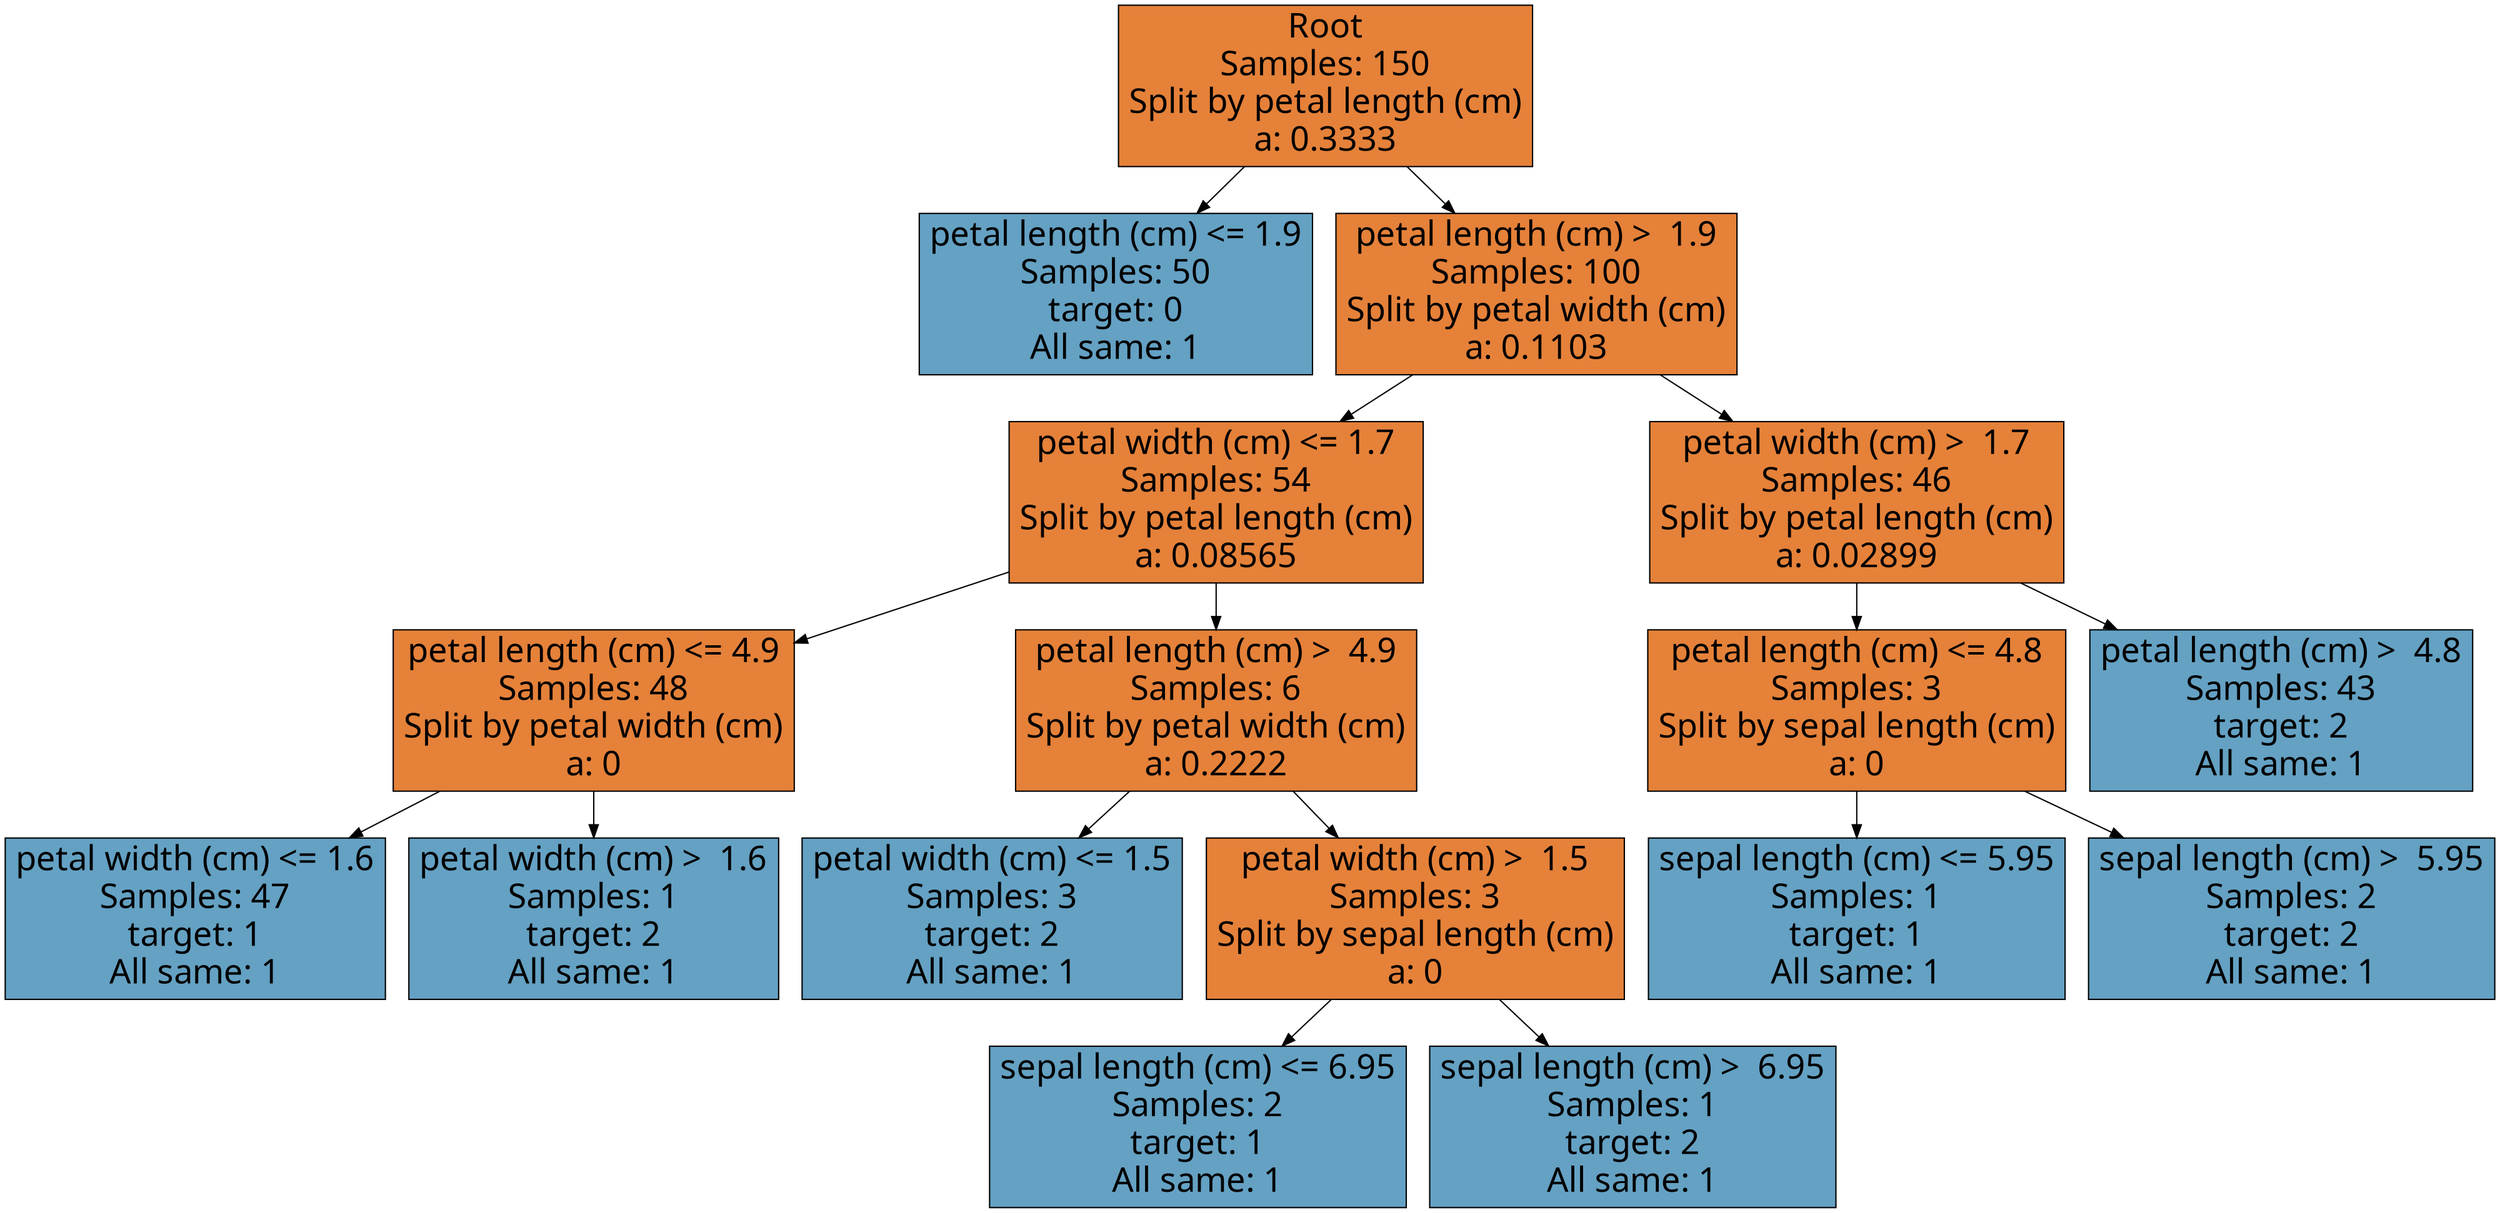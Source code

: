 digraph Tree {
node [shape=box, style="filled", color="black", fontname="Microsoft YaHei", fontsize=26];
edge [fontname="Microsoft YaHei", fontsize=26];
0 [label="Root\nSamples: 150\nSplit by petal length (cm)\na: 0.3333", fillcolor="#e58139"];
0 -> 1;
1 [label="petal length (cm) <= 1.9\nSamples: 50\ntarget: 0\nAll same: 1", fillcolor="#64a1c3"];
0 -> 2;
2 [label="petal length (cm) >  1.9\nSamples: 100\nSplit by petal width (cm)\na: 0.1103", fillcolor="#e58139"];
2 -> 3;
3 [label="petal width (cm) <= 1.7\nSamples: 54\nSplit by petal length (cm)\na: 0.08565", fillcolor="#e58139"];
3 -> 4;
4 [label="petal length (cm) <= 4.9\nSamples: 48\nSplit by petal width (cm)\na: 0", fillcolor="#e58139"];
4 -> 5;
5 [label="petal width (cm) <= 1.6\nSamples: 47\ntarget: 1\nAll same: 1", fillcolor="#64a1c3"];
4 -> 6;
6 [label="petal width (cm) >  1.6\nSamples: 1\ntarget: 2\nAll same: 1", fillcolor="#64a1c3"];
3 -> 7;
7 [label="petal length (cm) >  4.9\nSamples: 6\nSplit by petal width (cm)\na: 0.2222", fillcolor="#e58139"];
7 -> 8;
8 [label="petal width (cm) <= 1.5\nSamples: 3\ntarget: 2\nAll same: 1", fillcolor="#64a1c3"];
7 -> 9;
9 [label="petal width (cm) >  1.5\nSamples: 3\nSplit by sepal length (cm)\na: 0", fillcolor="#e58139"];
9 -> 10;
10 [label="sepal length (cm) <= 6.95\nSamples: 2\ntarget: 1\nAll same: 1", fillcolor="#64a1c3"];
9 -> 11;
11 [label="sepal length (cm) >  6.95\nSamples: 1\ntarget: 2\nAll same: 1", fillcolor="#64a1c3"];
2 -> 12;
12 [label="petal width (cm) >  1.7\nSamples: 46\nSplit by petal length (cm)\na: 0.02899", fillcolor="#e58139"];
12 -> 13;
13 [label="petal length (cm) <= 4.8\nSamples: 3\nSplit by sepal length (cm)\na: 0", fillcolor="#e58139"];
13 -> 14;
14 [label="sepal length (cm) <= 5.95\nSamples: 1\ntarget: 1\nAll same: 1", fillcolor="#64a1c3"];
13 -> 15;
15 [label="sepal length (cm) >  5.95\nSamples: 2\ntarget: 2\nAll same: 1", fillcolor="#64a1c3"];
12 -> 16;
16 [label="petal length (cm) >  4.8\nSamples: 43\ntarget: 2\nAll same: 1", fillcolor="#64a1c3"];
}